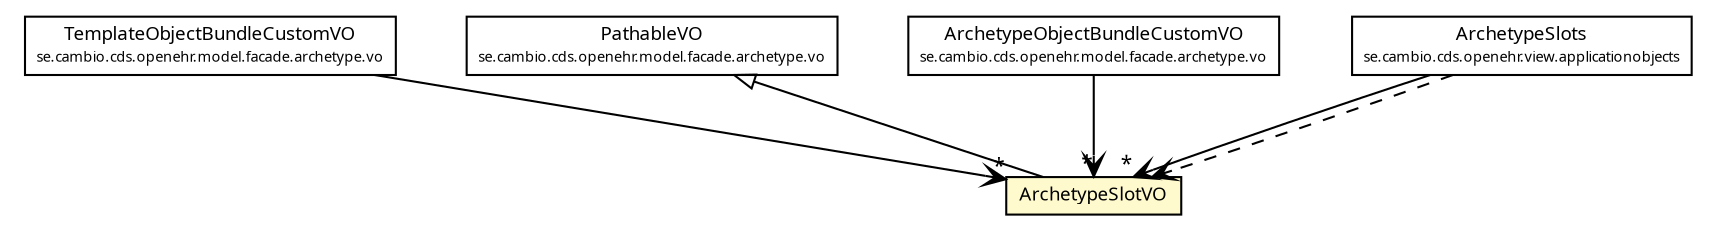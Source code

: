 #!/usr/local/bin/dot
#
# Class diagram 
# Generated by UMLGraph version R5_6 (http://www.umlgraph.org/)
#

digraph G {
	edge [fontname="Trebuchet MS",fontsize=10,labelfontname="Trebuchet MS",labelfontsize=10];
	node [fontname="Trebuchet MS",fontsize=10,shape=plaintext];
	nodesep=0.25;
	ranksep=0.5;
	// se.cambio.cds.openehr.model.archetypeslot.vo.ArchetypeSlotVO
	c86791 [label=<<table title="se.cambio.cds.openehr.model.archetypeslot.vo.ArchetypeSlotVO" border="0" cellborder="1" cellspacing="0" cellpadding="2" port="p" bgcolor="lemonChiffon" href="./ArchetypeSlotVO.html">
		<tr><td><table border="0" cellspacing="0" cellpadding="1">
<tr><td align="center" balign="center"><font face="Trebuchet MS"> ArchetypeSlotVO </font></td></tr>
		</table></td></tr>
		</table>>, URL="./ArchetypeSlotVO.html", fontname="Trebuchet MS", fontcolor="black", fontsize=9.0];
	// se.cambio.cds.openehr.model.facade.archetype.vo.TemplateObjectBundleCustomVO
	c86797 [label=<<table title="se.cambio.cds.openehr.model.facade.archetype.vo.TemplateObjectBundleCustomVO" border="0" cellborder="1" cellspacing="0" cellpadding="2" port="p" href="../../facade/archetype/vo/TemplateObjectBundleCustomVO.html">
		<tr><td><table border="0" cellspacing="0" cellpadding="1">
<tr><td align="center" balign="center"><font face="Trebuchet MS"> TemplateObjectBundleCustomVO </font></td></tr>
<tr><td align="center" balign="center"><font face="Trebuchet MS" point-size="7.0"> se.cambio.cds.openehr.model.facade.archetype.vo </font></td></tr>
		</table></td></tr>
		</table>>, URL="../../facade/archetype/vo/TemplateObjectBundleCustomVO.html", fontname="Trebuchet MS", fontcolor="black", fontsize=9.0];
	// se.cambio.cds.openehr.model.facade.archetype.vo.PathableVO
	c86798 [label=<<table title="se.cambio.cds.openehr.model.facade.archetype.vo.PathableVO" border="0" cellborder="1" cellspacing="0" cellpadding="2" port="p" href="../../facade/archetype/vo/PathableVO.html">
		<tr><td><table border="0" cellspacing="0" cellpadding="1">
<tr><td align="center" balign="center"><font face="Trebuchet MS"> PathableVO </font></td></tr>
<tr><td align="center" balign="center"><font face="Trebuchet MS" point-size="7.0"> se.cambio.cds.openehr.model.facade.archetype.vo </font></td></tr>
		</table></td></tr>
		</table>>, URL="../../facade/archetype/vo/PathableVO.html", fontname="Trebuchet MS", fontcolor="black", fontsize=9.0];
	// se.cambio.cds.openehr.model.facade.archetype.vo.ArchetypeObjectBundleCustomVO
	c86799 [label=<<table title="se.cambio.cds.openehr.model.facade.archetype.vo.ArchetypeObjectBundleCustomVO" border="0" cellborder="1" cellspacing="0" cellpadding="2" port="p" href="../../facade/archetype/vo/ArchetypeObjectBundleCustomVO.html">
		<tr><td><table border="0" cellspacing="0" cellpadding="1">
<tr><td align="center" balign="center"><font face="Trebuchet MS"> ArchetypeObjectBundleCustomVO </font></td></tr>
<tr><td align="center" balign="center"><font face="Trebuchet MS" point-size="7.0"> se.cambio.cds.openehr.model.facade.archetype.vo </font></td></tr>
		</table></td></tr>
		</table>>, URL="../../facade/archetype/vo/ArchetypeObjectBundleCustomVO.html", fontname="Trebuchet MS", fontcolor="black", fontsize=9.0];
	// se.cambio.cds.openehr.view.applicationobjects.ArchetypeSlots
	c86825 [label=<<table title="se.cambio.cds.openehr.view.applicationobjects.ArchetypeSlots" border="0" cellborder="1" cellspacing="0" cellpadding="2" port="p" href="../../../view/applicationobjects/ArchetypeSlots.html">
		<tr><td><table border="0" cellspacing="0" cellpadding="1">
<tr><td align="center" balign="center"><font face="Trebuchet MS"> ArchetypeSlots </font></td></tr>
<tr><td align="center" balign="center"><font face="Trebuchet MS" point-size="7.0"> se.cambio.cds.openehr.view.applicationobjects </font></td></tr>
		</table></td></tr>
		</table>>, URL="../../../view/applicationobjects/ArchetypeSlots.html", fontname="Trebuchet MS", fontcolor="black", fontsize=9.0];
	//se.cambio.cds.openehr.model.archetypeslot.vo.ArchetypeSlotVO extends se.cambio.cds.openehr.model.facade.archetype.vo.PathableVO
	c86798:p -> c86791:p [dir=back,arrowtail=empty];
	// se.cambio.cds.openehr.model.facade.archetype.vo.TemplateObjectBundleCustomVO NAVASSOC se.cambio.cds.openehr.model.archetypeslot.vo.ArchetypeSlotVO
	c86797:p -> c86791:p [taillabel="", label="", headlabel="*", fontname="Trebuchet MS", fontcolor="black", fontsize=10.0, color="black", arrowhead=open];
	// se.cambio.cds.openehr.model.facade.archetype.vo.ArchetypeObjectBundleCustomVO NAVASSOC se.cambio.cds.openehr.model.archetypeslot.vo.ArchetypeSlotVO
	c86799:p -> c86791:p [taillabel="", label="", headlabel="*", fontname="Trebuchet MS", fontcolor="black", fontsize=10.0, color="black", arrowhead=open];
	// se.cambio.cds.openehr.view.applicationobjects.ArchetypeSlots NAVASSOC se.cambio.cds.openehr.model.archetypeslot.vo.ArchetypeSlotVO
	c86825:p -> c86791:p [taillabel="", label="", headlabel="*", fontname="Trebuchet MS", fontcolor="black", fontsize=10.0, color="black", arrowhead=open];
	// se.cambio.cds.openehr.view.applicationobjects.ArchetypeSlots DEPEND se.cambio.cds.openehr.model.archetypeslot.vo.ArchetypeSlotVO
	c86825:p -> c86791:p [taillabel="", label="", headlabel="", fontname="Trebuchet MS", fontcolor="black", fontsize=10.0, color="black", arrowhead=open, style=dashed];
}

